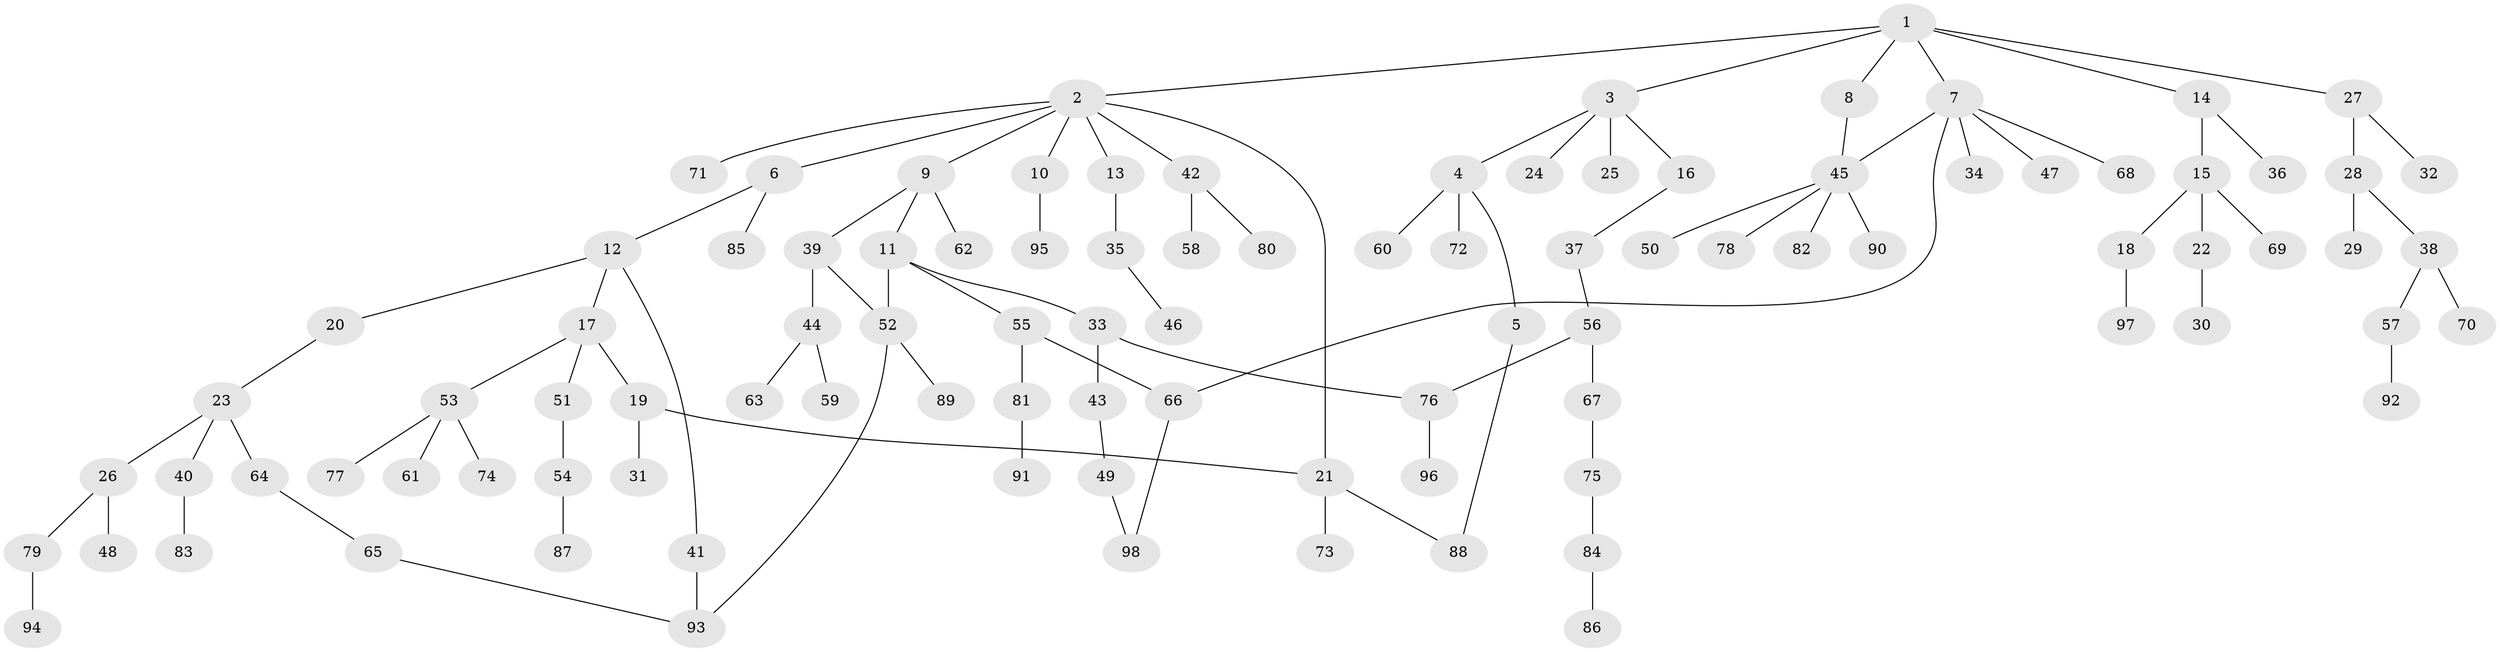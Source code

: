// Generated by graph-tools (version 1.1) at 2025/34/03/09/25 02:34:13]
// undirected, 98 vertices, 106 edges
graph export_dot {
graph [start="1"]
  node [color=gray90,style=filled];
  1;
  2;
  3;
  4;
  5;
  6;
  7;
  8;
  9;
  10;
  11;
  12;
  13;
  14;
  15;
  16;
  17;
  18;
  19;
  20;
  21;
  22;
  23;
  24;
  25;
  26;
  27;
  28;
  29;
  30;
  31;
  32;
  33;
  34;
  35;
  36;
  37;
  38;
  39;
  40;
  41;
  42;
  43;
  44;
  45;
  46;
  47;
  48;
  49;
  50;
  51;
  52;
  53;
  54;
  55;
  56;
  57;
  58;
  59;
  60;
  61;
  62;
  63;
  64;
  65;
  66;
  67;
  68;
  69;
  70;
  71;
  72;
  73;
  74;
  75;
  76;
  77;
  78;
  79;
  80;
  81;
  82;
  83;
  84;
  85;
  86;
  87;
  88;
  89;
  90;
  91;
  92;
  93;
  94;
  95;
  96;
  97;
  98;
  1 -- 2;
  1 -- 3;
  1 -- 7;
  1 -- 8;
  1 -- 14;
  1 -- 27;
  2 -- 6;
  2 -- 9;
  2 -- 10;
  2 -- 13;
  2 -- 42;
  2 -- 71;
  2 -- 21;
  3 -- 4;
  3 -- 16;
  3 -- 24;
  3 -- 25;
  4 -- 5;
  4 -- 60;
  4 -- 72;
  5 -- 88;
  6 -- 12;
  6 -- 85;
  7 -- 34;
  7 -- 47;
  7 -- 66;
  7 -- 68;
  7 -- 45;
  8 -- 45;
  9 -- 11;
  9 -- 39;
  9 -- 62;
  10 -- 95;
  11 -- 33;
  11 -- 55;
  11 -- 52;
  12 -- 17;
  12 -- 20;
  12 -- 41;
  13 -- 35;
  14 -- 15;
  14 -- 36;
  15 -- 18;
  15 -- 22;
  15 -- 69;
  16 -- 37;
  17 -- 19;
  17 -- 51;
  17 -- 53;
  18 -- 97;
  19 -- 21;
  19 -- 31;
  20 -- 23;
  21 -- 73;
  21 -- 88;
  22 -- 30;
  23 -- 26;
  23 -- 40;
  23 -- 64;
  26 -- 48;
  26 -- 79;
  27 -- 28;
  27 -- 32;
  28 -- 29;
  28 -- 38;
  33 -- 43;
  33 -- 76;
  35 -- 46;
  37 -- 56;
  38 -- 57;
  38 -- 70;
  39 -- 44;
  39 -- 52;
  40 -- 83;
  41 -- 93;
  42 -- 58;
  42 -- 80;
  43 -- 49;
  44 -- 59;
  44 -- 63;
  45 -- 50;
  45 -- 78;
  45 -- 82;
  45 -- 90;
  49 -- 98;
  51 -- 54;
  52 -- 89;
  52 -- 93;
  53 -- 61;
  53 -- 74;
  53 -- 77;
  54 -- 87;
  55 -- 81;
  55 -- 66;
  56 -- 67;
  56 -- 76;
  57 -- 92;
  64 -- 65;
  65 -- 93;
  66 -- 98;
  67 -- 75;
  75 -- 84;
  76 -- 96;
  79 -- 94;
  81 -- 91;
  84 -- 86;
}
